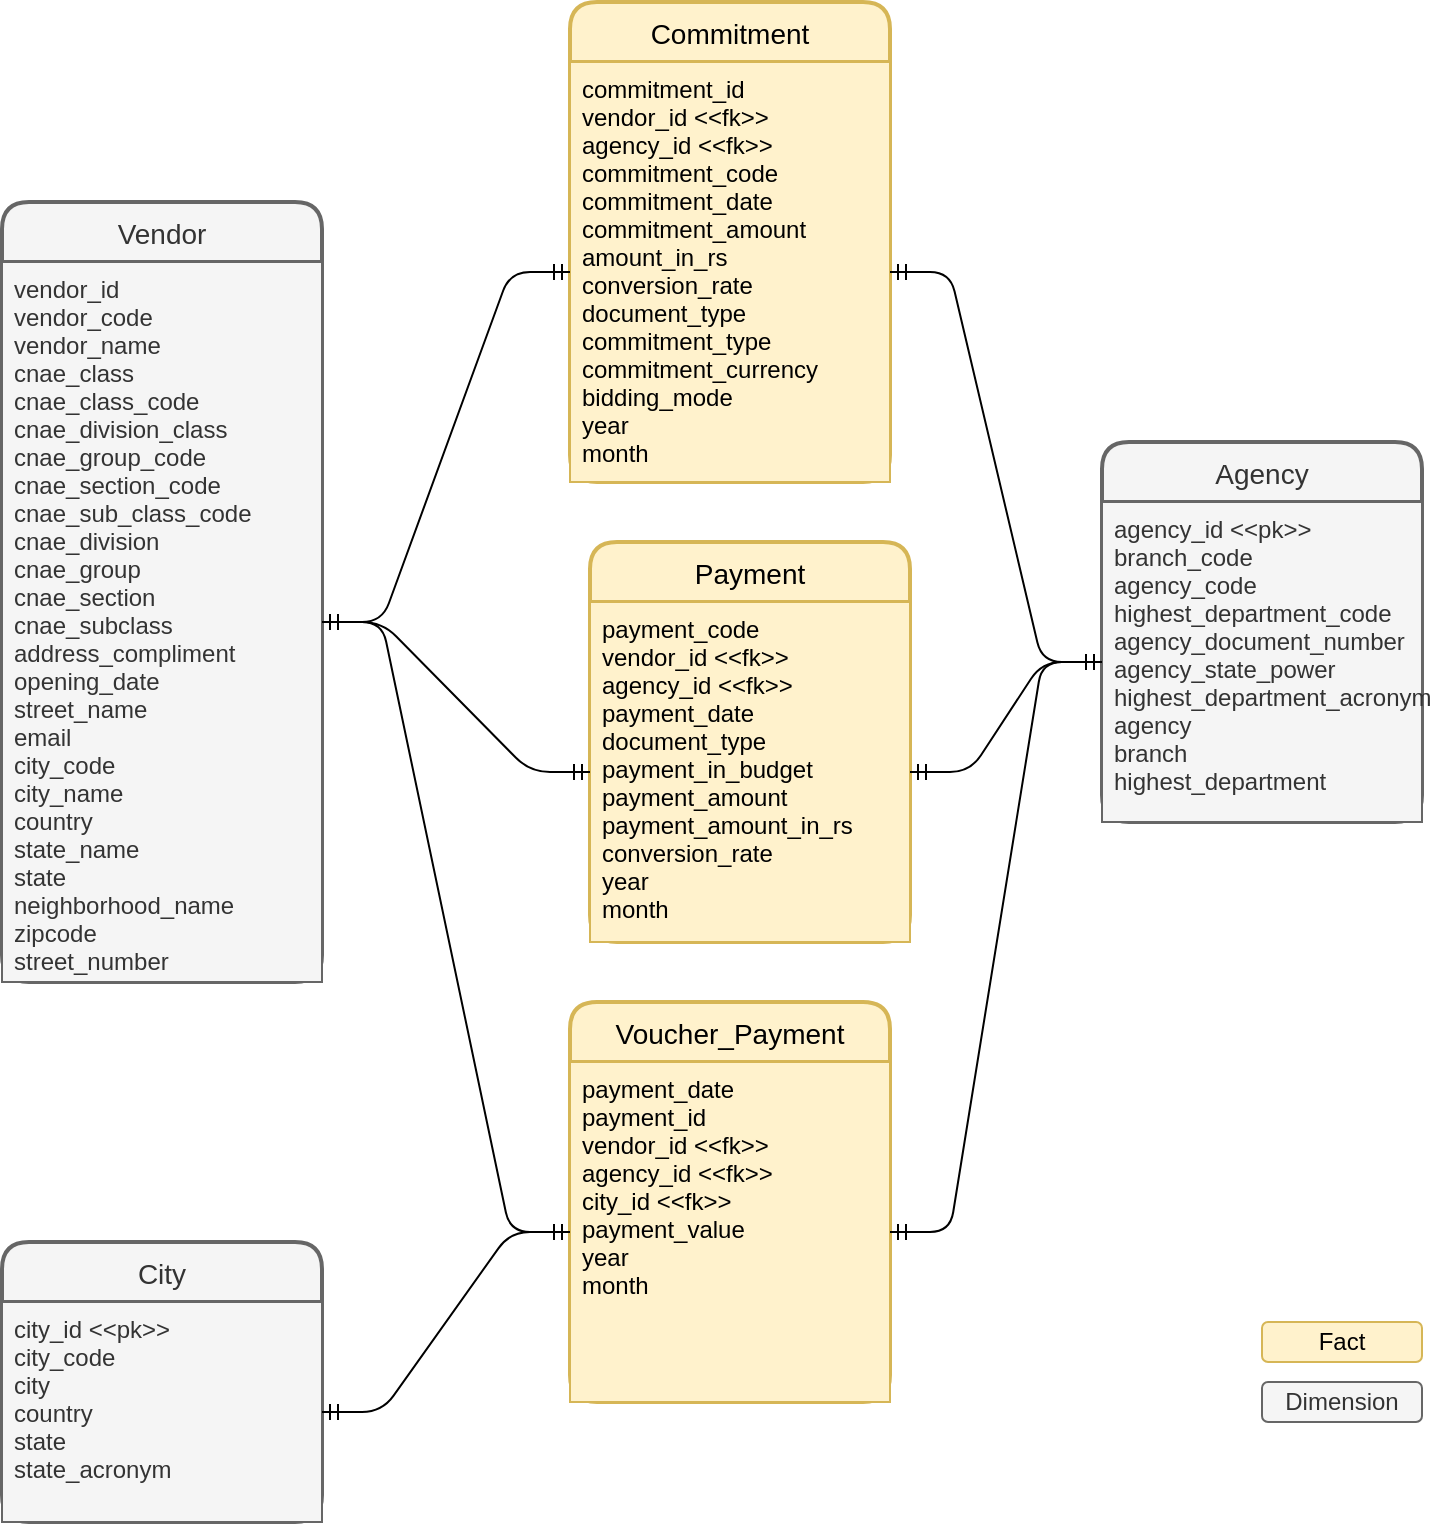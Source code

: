 <mxfile version="13.10.1" type="device"><diagram id="B2EK340e3fMiS5g1VGy0" name="Page-1"><mxGraphModel dx="868" dy="360" grid="1" gridSize="10" guides="1" tooltips="1" connect="1" arrows="1" fold="1" page="1" pageScale="1" pageWidth="827" pageHeight="1169" math="0" shadow="0"><root><mxCell id="0"/><mxCell id="1" parent="0"/><mxCell id="661X-r-bUCum4JSaK9aQ-14" value="Commitment" style="swimlane;childLayout=stackLayout;horizontal=1;startSize=30;horizontalStack=0;rounded=1;fontSize=14;fontStyle=0;strokeWidth=2;resizeParent=0;resizeLast=1;shadow=0;dashed=0;align=center;fillColor=#fff2cc;strokeColor=#d6b656;" vertex="1" parent="1"><mxGeometry x="334" y="120" width="160" height="240" as="geometry"/></mxCell><mxCell id="661X-r-bUCum4JSaK9aQ-15" value="commitment_id&#10;vendor_id &lt;&lt;fk&gt;&gt;&#10;agency_id &lt;&lt;fk&gt;&gt;&#10;commitment_code&#10;commitment_date&#10;commitment_amount&#10;amount_in_rs&#10;conversion_rate&#10;document_type&#10;commitment_type&#10;commitment_currency&#10;bidding_mode&#10;year&#10;month" style="align=left;strokeColor=#d6b656;fillColor=#fff2cc;spacingLeft=4;fontSize=12;verticalAlign=top;resizable=0;rotatable=0;part=1;" vertex="1" parent="661X-r-bUCum4JSaK9aQ-14"><mxGeometry y="30" width="160" height="210" as="geometry"/></mxCell><mxCell id="661X-r-bUCum4JSaK9aQ-16" value="Agency" style="swimlane;childLayout=stackLayout;horizontal=1;startSize=30;horizontalStack=0;rounded=1;fontSize=14;fontStyle=0;strokeWidth=2;resizeParent=0;resizeLast=1;shadow=0;dashed=0;align=center;fillColor=#f5f5f5;strokeColor=#666666;fontColor=#333333;" vertex="1" parent="1"><mxGeometry x="600" y="340" width="160" height="190" as="geometry"/></mxCell><mxCell id="661X-r-bUCum4JSaK9aQ-17" value="agency_id &lt;&lt;pk&gt;&gt;&#10;branch_code&#10;agency_code&#10;highest_department_code&#10;agency_document_number&#10;agency_state_power&#10;highest_department_acronym&#10;agency&#10;branch&#10;highest_department" style="align=left;strokeColor=#666666;fillColor=#f5f5f5;spacingLeft=4;fontSize=12;verticalAlign=top;resizable=0;rotatable=0;part=1;fontColor=#333333;" vertex="1" parent="661X-r-bUCum4JSaK9aQ-16"><mxGeometry y="30" width="160" height="160" as="geometry"/></mxCell><mxCell id="661X-r-bUCum4JSaK9aQ-18" value="Vendor" style="swimlane;childLayout=stackLayout;horizontal=1;startSize=30;horizontalStack=0;rounded=1;fontSize=14;fontStyle=0;strokeWidth=2;resizeParent=0;resizeLast=1;shadow=0;dashed=0;align=center;fillColor=#f5f5f5;strokeColor=#666666;fontColor=#333333;" vertex="1" parent="1"><mxGeometry x="50" y="220" width="160" height="390" as="geometry"/></mxCell><mxCell id="661X-r-bUCum4JSaK9aQ-19" value="vendor_id&#10;vendor_code&#10;vendor_name&#10;cnae_class&#10;cnae_class_code&#10;cnae_division_class&#10;cnae_group_code&#10;cnae_section_code&#10;cnae_sub_class_code&#10;cnae_division&#10;cnae_group&#10;cnae_section&#10;cnae_subclass&#10;address_compliment&#10;opening_date&#10;street_name&#10;email&#10;city_code&#10;city_name&#10;country&#10;state_name&#10;state&#10;neighborhood_name&#10;zipcode&#10;street_number" style="align=left;strokeColor=#666666;fillColor=#f5f5f5;spacingLeft=4;fontSize=12;verticalAlign=top;resizable=0;rotatable=0;part=1;fontColor=#333333;" vertex="1" parent="661X-r-bUCum4JSaK9aQ-18"><mxGeometry y="30" width="160" height="360" as="geometry"/></mxCell><mxCell id="661X-r-bUCum4JSaK9aQ-21" style="edgeStyle=orthogonalEdgeStyle;rounded=0;orthogonalLoop=1;jettySize=auto;html=1;exitX=0.5;exitY=1;exitDx=0;exitDy=0;" edge="1" parent="661X-r-bUCum4JSaK9aQ-18" source="661X-r-bUCum4JSaK9aQ-19" target="661X-r-bUCum4JSaK9aQ-19"><mxGeometry relative="1" as="geometry"/></mxCell><mxCell id="661X-r-bUCum4JSaK9aQ-22" style="edgeStyle=orthogonalEdgeStyle;rounded=0;orthogonalLoop=1;jettySize=auto;html=1;exitX=0.5;exitY=1;exitDx=0;exitDy=0;" edge="1" parent="661X-r-bUCum4JSaK9aQ-18" source="661X-r-bUCum4JSaK9aQ-19" target="661X-r-bUCum4JSaK9aQ-19"><mxGeometry relative="1" as="geometry"/></mxCell><mxCell id="661X-r-bUCum4JSaK9aQ-27" value="City" style="swimlane;childLayout=stackLayout;horizontal=1;startSize=30;horizontalStack=0;rounded=1;fontSize=14;fontStyle=0;strokeWidth=2;resizeParent=0;resizeLast=1;shadow=0;dashed=0;align=center;fillColor=#f5f5f5;strokeColor=#666666;fontColor=#333333;" vertex="1" parent="1"><mxGeometry x="50" y="740" width="160" height="140" as="geometry"/></mxCell><mxCell id="661X-r-bUCum4JSaK9aQ-28" value="city_id &lt;&lt;pk&gt;&gt;&#10;city_code&#10;city&#10;country&#10;state&#10;state_acronym" style="align=left;strokeColor=#666666;fillColor=#f5f5f5;spacingLeft=4;fontSize=12;verticalAlign=top;resizable=0;rotatable=0;part=1;fontColor=#333333;" vertex="1" parent="661X-r-bUCum4JSaK9aQ-27"><mxGeometry y="30" width="160" height="110" as="geometry"/></mxCell><mxCell id="661X-r-bUCum4JSaK9aQ-29" value="Voucher_Payment" style="swimlane;childLayout=stackLayout;horizontal=1;startSize=30;horizontalStack=0;rounded=1;fontSize=14;fontStyle=0;strokeWidth=2;resizeParent=0;resizeLast=1;shadow=0;dashed=0;align=center;fillColor=#fff2cc;strokeColor=#d6b656;" vertex="1" parent="1"><mxGeometry x="334" y="620" width="160" height="200" as="geometry"/></mxCell><mxCell id="661X-r-bUCum4JSaK9aQ-30" value="payment_date&#10;payment_id&#10;vendor_id &lt;&lt;fk&gt;&gt;&#10;agency_id &lt;&lt;fk&gt;&gt;&#10;city_id &lt;&lt;fk&gt;&gt;&#10;payment_value&#10;year&#10;month" style="align=left;strokeColor=#d6b656;fillColor=#fff2cc;spacingLeft=4;fontSize=12;verticalAlign=top;resizable=0;rotatable=0;part=1;" vertex="1" parent="661X-r-bUCum4JSaK9aQ-29"><mxGeometry y="30" width="160" height="170" as="geometry"/></mxCell><mxCell id="661X-r-bUCum4JSaK9aQ-31" value="Payment" style="swimlane;childLayout=stackLayout;horizontal=1;startSize=30;horizontalStack=0;rounded=1;fontSize=14;fontStyle=0;strokeWidth=2;resizeParent=0;resizeLast=1;shadow=0;dashed=0;align=center;fillColor=#fff2cc;strokeColor=#d6b656;" vertex="1" parent="1"><mxGeometry x="344" y="390" width="160" height="200" as="geometry"/></mxCell><mxCell id="661X-r-bUCum4JSaK9aQ-32" value="payment_code&#10;vendor_id &lt;&lt;fk&gt;&gt;&#10;agency_id &lt;&lt;fk&gt;&gt;&#10;payment_date&#10;document_type&#10;payment_in_budget&#10;payment_amount&#10;payment_amount_in_rs&#10;conversion_rate&#10;year&#10;month" style="align=left;strokeColor=#d6b656;fillColor=#fff2cc;spacingLeft=4;fontSize=12;verticalAlign=top;resizable=0;rotatable=0;part=1;" vertex="1" parent="661X-r-bUCum4JSaK9aQ-31"><mxGeometry y="30" width="160" height="170" as="geometry"/></mxCell><mxCell id="661X-r-bUCum4JSaK9aQ-35" value="" style="edgeStyle=entityRelationEdgeStyle;fontSize=12;html=1;endArrow=ERmandOne;startArrow=ERmandOne;" edge="1" parent="1" source="661X-r-bUCum4JSaK9aQ-28" target="661X-r-bUCum4JSaK9aQ-30"><mxGeometry width="100" height="100" relative="1" as="geometry"><mxPoint x="210" y="155" as="sourcePoint"/><mxPoint x="354" y="515" as="targetPoint"/></mxGeometry></mxCell><mxCell id="661X-r-bUCum4JSaK9aQ-36" value="" style="edgeStyle=entityRelationEdgeStyle;fontSize=12;html=1;endArrow=ERmandOne;startArrow=ERmandOne;" edge="1" parent="1" source="661X-r-bUCum4JSaK9aQ-17" target="661X-r-bUCum4JSaK9aQ-15"><mxGeometry width="100" height="100" relative="1" as="geometry"><mxPoint x="210" y="155" as="sourcePoint"/><mxPoint x="344" y="212.5" as="targetPoint"/></mxGeometry></mxCell><mxCell id="661X-r-bUCum4JSaK9aQ-37" value="" style="edgeStyle=entityRelationEdgeStyle;fontSize=12;html=1;endArrow=ERmandOne;startArrow=ERmandOne;" edge="1" parent="1" source="661X-r-bUCum4JSaK9aQ-17" target="661X-r-bUCum4JSaK9aQ-32"><mxGeometry width="100" height="100" relative="1" as="geometry"><mxPoint x="590" y="180" as="sourcePoint"/><mxPoint x="504" y="265" as="targetPoint"/></mxGeometry></mxCell><mxCell id="661X-r-bUCum4JSaK9aQ-38" value="" style="edgeStyle=entityRelationEdgeStyle;fontSize=12;html=1;endArrow=ERmandOne;startArrow=ERmandOne;" edge="1" parent="1" source="661X-r-bUCum4JSaK9aQ-17" target="661X-r-bUCum4JSaK9aQ-30"><mxGeometry width="100" height="100" relative="1" as="geometry"><mxPoint x="600" y="190" as="sourcePoint"/><mxPoint x="514" y="275" as="targetPoint"/></mxGeometry></mxCell><mxCell id="661X-r-bUCum4JSaK9aQ-44" value="" style="edgeStyle=entityRelationEdgeStyle;fontSize=12;html=1;endArrow=ERmandOne;startArrow=ERmandOne;" edge="1" parent="1" source="661X-r-bUCum4JSaK9aQ-19" target="661X-r-bUCum4JSaK9aQ-15"><mxGeometry width="100" height="100" relative="1" as="geometry"><mxPoint x="590" y="180" as="sourcePoint"/><mxPoint x="504" y="265" as="targetPoint"/></mxGeometry></mxCell><mxCell id="661X-r-bUCum4JSaK9aQ-45" value="" style="edgeStyle=entityRelationEdgeStyle;fontSize=12;html=1;endArrow=ERmandOne;startArrow=ERmandOne;" edge="1" parent="1" source="661X-r-bUCum4JSaK9aQ-32" target="661X-r-bUCum4JSaK9aQ-19"><mxGeometry width="100" height="100" relative="1" as="geometry"><mxPoint x="600" y="190" as="sourcePoint"/><mxPoint x="514" y="275" as="targetPoint"/></mxGeometry></mxCell><mxCell id="661X-r-bUCum4JSaK9aQ-46" value="" style="edgeStyle=entityRelationEdgeStyle;fontSize=12;html=1;endArrow=ERmandOne;startArrow=ERmandOne;" edge="1" parent="1" source="661X-r-bUCum4JSaK9aQ-19" target="661X-r-bUCum4JSaK9aQ-30"><mxGeometry width="100" height="100" relative="1" as="geometry"><mxPoint x="610" y="200" as="sourcePoint"/><mxPoint x="524" y="285" as="targetPoint"/></mxGeometry></mxCell><mxCell id="661X-r-bUCum4JSaK9aQ-47" value="Fact" style="rounded=1;whiteSpace=wrap;html=1;fillColor=#fff2cc;strokeColor=#d6b656;" vertex="1" parent="1"><mxGeometry x="680" y="780" width="80" height="20" as="geometry"/></mxCell><mxCell id="661X-r-bUCum4JSaK9aQ-48" value="Dimension" style="rounded=1;whiteSpace=wrap;html=1;fillColor=#f5f5f5;strokeColor=#666666;fontColor=#333333;" vertex="1" parent="1"><mxGeometry x="680" y="810" width="80" height="20" as="geometry"/></mxCell></root></mxGraphModel></diagram></mxfile>